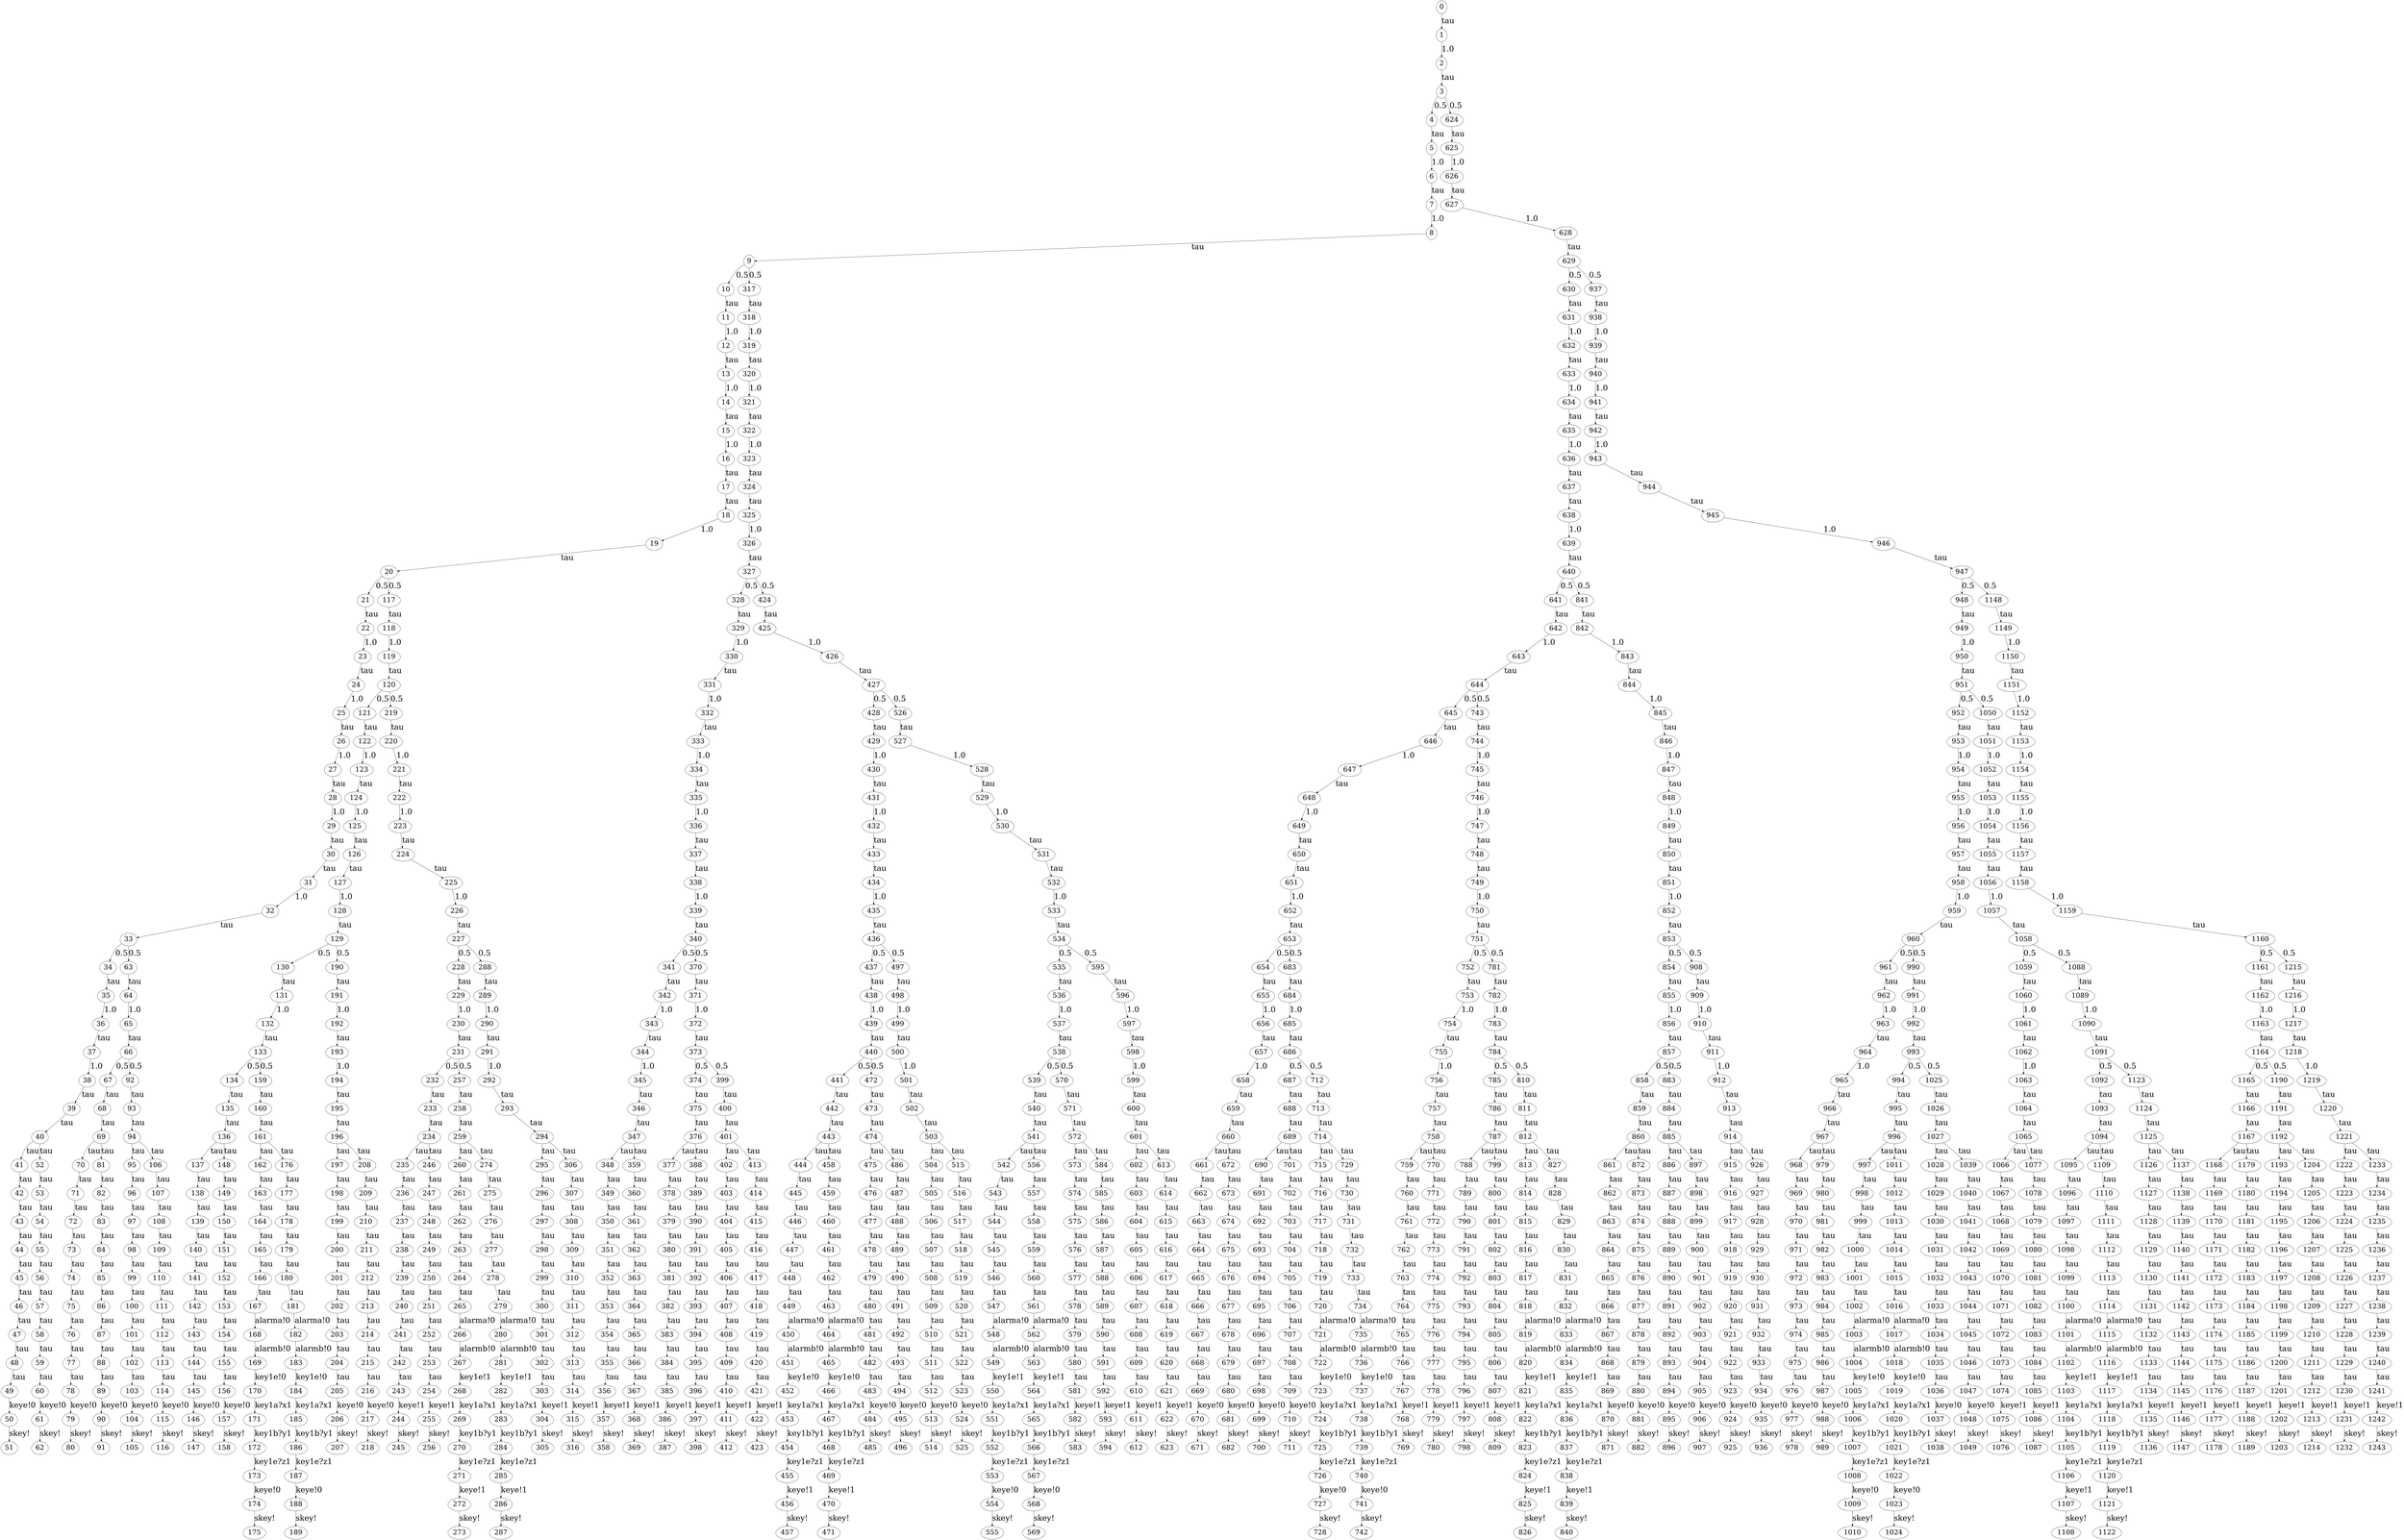 // The qLTS BB84
digraph {
	node [fontsize=35]
	edge [fontsize=40]
	0 -> 1 [label=tau]
	1 -> 2 [label=1.0]
	2 -> 3 [label=tau]
	3 -> 4 [label=0.5]
	4 -> 5 [label=tau]
	5 -> 6 [label=1.0]
	6 -> 7 [label=tau]
	7 -> 8 [label=1.0]
	8 -> 9 [label=tau]
	9 -> 10 [label=0.5]
	10 -> 11 [label=tau]
	11 -> 12 [label=1.0]
	12 -> 13 [label=tau]
	13 -> 14 [label=1.0]
	14 -> 15 [label=tau]
	15 -> 16 [label=1.0]
	16 -> 17 [label=tau]
	17 -> 18 [label=tau]
	18 -> 19 [label=1.0]
	19 -> 20 [label=tau]
	20 -> 21 [label=0.5]
	21 -> 22 [label=tau]
	22 -> 23 [label=1.0]
	23 -> 24 [label=tau]
	24 -> 25 [label=1.0]
	25 -> 26 [label=tau]
	26 -> 27 [label=1.0]
	27 -> 28 [label=tau]
	28 -> 29 [label=1.0]
	29 -> 30 [label=tau]
	30 -> 31 [label=tau]
	31 -> 32 [label=1.0]
	32 -> 33 [label=tau]
	33 -> 34 [label=0.5]
	34 -> 35 [label=tau]
	35 -> 36 [label=1.0]
	36 -> 37 [label=tau]
	37 -> 38 [label=1.0]
	38 -> 39 [label=tau]
	39 -> 40 [label=tau]
	40 -> 41 [label=tau]
	41 -> 42 [label=tau]
	42 -> 43 [label=tau]
	43 -> 44 [label=tau]
	44 -> 45 [label=tau]
	45 -> 46 [label=tau]
	46 -> 47 [label=tau]
	47 -> 48 [label=tau]
	48 -> 49 [label=tau]
	49 -> 50 [label="keye!0"]
	50 -> 51 [label="skey!"]
	40 -> 52 [label=tau]
	52 -> 53 [label=tau]
	53 -> 54 [label=tau]
	54 -> 55 [label=tau]
	55 -> 56 [label=tau]
	56 -> 57 [label=tau]
	57 -> 58 [label=tau]
	58 -> 59 [label=tau]
	59 -> 60 [label=tau]
	60 -> 61 [label="keye!0"]
	61 -> 62 [label="skey!"]
	33 -> 63 [label=0.5]
	63 -> 64 [label=tau]
	64 -> 65 [label=1.0]
	65 -> 66 [label=tau]
	66 -> 67 [label=0.5]
	67 -> 68 [label=tau]
	68 -> 69 [label=tau]
	69 -> 70 [label=tau]
	70 -> 71 [label=tau]
	71 -> 72 [label=tau]
	72 -> 73 [label=tau]
	73 -> 74 [label=tau]
	74 -> 75 [label=tau]
	75 -> 76 [label=tau]
	76 -> 77 [label=tau]
	77 -> 78 [label=tau]
	78 -> 79 [label="keye!0"]
	79 -> 80 [label="skey!"]
	69 -> 81 [label=tau]
	81 -> 82 [label=tau]
	82 -> 83 [label=tau]
	83 -> 84 [label=tau]
	84 -> 85 [label=tau]
	85 -> 86 [label=tau]
	86 -> 87 [label=tau]
	87 -> 88 [label=tau]
	88 -> 89 [label=tau]
	89 -> 90 [label="keye!0"]
	90 -> 91 [label="skey!"]
	66 -> 92 [label=0.5]
	92 -> 93 [label=tau]
	93 -> 94 [label=tau]
	94 -> 95 [label=tau]
	95 -> 96 [label=tau]
	96 -> 97 [label=tau]
	97 -> 98 [label=tau]
	98 -> 99 [label=tau]
	99 -> 100 [label=tau]
	100 -> 101 [label=tau]
	101 -> 102 [label=tau]
	102 -> 103 [label=tau]
	103 -> 104 [label="keye!0"]
	104 -> 105 [label="skey!"]
	94 -> 106 [label=tau]
	106 -> 107 [label=tau]
	107 -> 108 [label=tau]
	108 -> 109 [label=tau]
	109 -> 110 [label=tau]
	110 -> 111 [label=tau]
	111 -> 112 [label=tau]
	112 -> 113 [label=tau]
	113 -> 114 [label=tau]
	114 -> 115 [label="keye!0"]
	115 -> 116 [label="skey!"]
	20 -> 117 [label=0.5]
	117 -> 118 [label=tau]
	118 -> 119 [label=1.0]
	119 -> 120 [label=tau]
	120 -> 121 [label=0.5]
	121 -> 122 [label=tau]
	122 -> 123 [label=1.0]
	123 -> 124 [label=tau]
	124 -> 125 [label=1.0]
	125 -> 126 [label=tau]
	126 -> 127 [label=tau]
	127 -> 128 [label=1.0]
	128 -> 129 [label=tau]
	129 -> 130 [label=0.5]
	130 -> 131 [label=tau]
	131 -> 132 [label=1.0]
	132 -> 133 [label=tau]
	133 -> 134 [label=0.5]
	134 -> 135 [label=tau]
	135 -> 136 [label=tau]
	136 -> 137 [label=tau]
	137 -> 138 [label=tau]
	138 -> 139 [label=tau]
	139 -> 140 [label=tau]
	140 -> 141 [label=tau]
	141 -> 142 [label=tau]
	142 -> 143 [label=tau]
	143 -> 144 [label=tau]
	144 -> 145 [label=tau]
	145 -> 146 [label="keye!0"]
	146 -> 147 [label="skey!"]
	136 -> 148 [label=tau]
	148 -> 149 [label=tau]
	149 -> 150 [label=tau]
	150 -> 151 [label=tau]
	151 -> 152 [label=tau]
	152 -> 153 [label=tau]
	153 -> 154 [label=tau]
	154 -> 155 [label=tau]
	155 -> 156 [label=tau]
	156 -> 157 [label="keye!0"]
	157 -> 158 [label="skey!"]
	133 -> 159 [label=0.5]
	159 -> 160 [label=tau]
	160 -> 161 [label=tau]
	161 -> 162 [label=tau]
	162 -> 163 [label=tau]
	163 -> 164 [label=tau]
	164 -> 165 [label=tau]
	165 -> 166 [label=tau]
	166 -> 167 [label=tau]
	167 -> 168 [label="alarma!0"]
	168 -> 169 [label="alarmb!0"]
	169 -> 170 [label="key1e!0"]
	170 -> 171 [label="key1a?x1"]
	171 -> 172 [label="key1b?y1"]
	172 -> 173 [label="key1e?z1"]
	173 -> 174 [label="keye!0"]
	174 -> 175 [label="skey!"]
	161 -> 176 [label=tau]
	176 -> 177 [label=tau]
	177 -> 178 [label=tau]
	178 -> 179 [label=tau]
	179 -> 180 [label=tau]
	180 -> 181 [label=tau]
	181 -> 182 [label="alarma!0"]
	182 -> 183 [label="alarmb!0"]
	183 -> 184 [label="key1e!0"]
	184 -> 185 [label="key1a?x1"]
	185 -> 186 [label="key1b?y1"]
	186 -> 187 [label="key1e?z1"]
	187 -> 188 [label="keye!0"]
	188 -> 189 [label="skey!"]
	129 -> 190 [label=0.5]
	190 -> 191 [label=tau]
	191 -> 192 [label=1.0]
	192 -> 193 [label=tau]
	193 -> 194 [label=1.0]
	194 -> 195 [label=tau]
	195 -> 196 [label=tau]
	196 -> 197 [label=tau]
	197 -> 198 [label=tau]
	198 -> 199 [label=tau]
	199 -> 200 [label=tau]
	200 -> 201 [label=tau]
	201 -> 202 [label=tau]
	202 -> 203 [label=tau]
	203 -> 204 [label=tau]
	204 -> 205 [label=tau]
	205 -> 206 [label="keye!0"]
	206 -> 207 [label="skey!"]
	196 -> 208 [label=tau]
	208 -> 209 [label=tau]
	209 -> 210 [label=tau]
	210 -> 211 [label=tau]
	211 -> 212 [label=tau]
	212 -> 213 [label=tau]
	213 -> 214 [label=tau]
	214 -> 215 [label=tau]
	215 -> 216 [label=tau]
	216 -> 217 [label="keye!0"]
	217 -> 218 [label="skey!"]
	120 -> 219 [label=0.5]
	219 -> 220 [label=tau]
	220 -> 221 [label=1.0]
	221 -> 222 [label=tau]
	222 -> 223 [label=1.0]
	223 -> 224 [label=tau]
	224 -> 225 [label=tau]
	225 -> 226 [label=1.0]
	226 -> 227 [label=tau]
	227 -> 228 [label=0.5]
	228 -> 229 [label=tau]
	229 -> 230 [label=1.0]
	230 -> 231 [label=tau]
	231 -> 232 [label=0.5]
	232 -> 233 [label=tau]
	233 -> 234 [label=tau]
	234 -> 235 [label=tau]
	235 -> 236 [label=tau]
	236 -> 237 [label=tau]
	237 -> 238 [label=tau]
	238 -> 239 [label=tau]
	239 -> 240 [label=tau]
	240 -> 241 [label=tau]
	241 -> 242 [label=tau]
	242 -> 243 [label=tau]
	243 -> 244 [label="keye!1"]
	244 -> 245 [label="skey!"]
	234 -> 246 [label=tau]
	246 -> 247 [label=tau]
	247 -> 248 [label=tau]
	248 -> 249 [label=tau]
	249 -> 250 [label=tau]
	250 -> 251 [label=tau]
	251 -> 252 [label=tau]
	252 -> 253 [label=tau]
	253 -> 254 [label=tau]
	254 -> 255 [label="keye!1"]
	255 -> 256 [label="skey!"]
	231 -> 257 [label=0.5]
	257 -> 258 [label=tau]
	258 -> 259 [label=tau]
	259 -> 260 [label=tau]
	260 -> 261 [label=tau]
	261 -> 262 [label=tau]
	262 -> 263 [label=tau]
	263 -> 264 [label=tau]
	264 -> 265 [label=tau]
	265 -> 266 [label="alarma!0"]
	266 -> 267 [label="alarmb!0"]
	267 -> 268 [label="key1e!1"]
	268 -> 269 [label="key1a?x1"]
	269 -> 270 [label="key1b?y1"]
	270 -> 271 [label="key1e?z1"]
	271 -> 272 [label="keye!1"]
	272 -> 273 [label="skey!"]
	259 -> 274 [label=tau]
	274 -> 275 [label=tau]
	275 -> 276 [label=tau]
	276 -> 277 [label=tau]
	277 -> 278 [label=tau]
	278 -> 279 [label=tau]
	279 -> 280 [label="alarma!0"]
	280 -> 281 [label="alarmb!0"]
	281 -> 282 [label="key1e!1"]
	282 -> 283 [label="key1a?x1"]
	283 -> 284 [label="key1b?y1"]
	284 -> 285 [label="key1e?z1"]
	285 -> 286 [label="keye!1"]
	286 -> 287 [label="skey!"]
	227 -> 288 [label=0.5]
	288 -> 289 [label=tau]
	289 -> 290 [label=1.0]
	290 -> 291 [label=tau]
	291 -> 292 [label=1.0]
	292 -> 293 [label=tau]
	293 -> 294 [label=tau]
	294 -> 295 [label=tau]
	295 -> 296 [label=tau]
	296 -> 297 [label=tau]
	297 -> 298 [label=tau]
	298 -> 299 [label=tau]
	299 -> 300 [label=tau]
	300 -> 301 [label=tau]
	301 -> 302 [label=tau]
	302 -> 303 [label=tau]
	303 -> 304 [label="keye!1"]
	304 -> 305 [label="skey!"]
	294 -> 306 [label=tau]
	306 -> 307 [label=tau]
	307 -> 308 [label=tau]
	308 -> 309 [label=tau]
	309 -> 310 [label=tau]
	310 -> 311 [label=tau]
	311 -> 312 [label=tau]
	312 -> 313 [label=tau]
	313 -> 314 [label=tau]
	314 -> 315 [label="keye!1"]
	315 -> 316 [label="skey!"]
	9 -> 317 [label=0.5]
	317 -> 318 [label=tau]
	318 -> 319 [label=1.0]
	319 -> 320 [label=tau]
	320 -> 321 [label=1.0]
	321 -> 322 [label=tau]
	322 -> 323 [label=1.0]
	323 -> 324 [label=tau]
	324 -> 325 [label=tau]
	325 -> 326 [label=1.0]
	326 -> 327 [label=tau]
	327 -> 328 [label=0.5]
	328 -> 329 [label=tau]
	329 -> 330 [label=1.0]
	330 -> 331 [label=tau]
	331 -> 332 [label=1.0]
	332 -> 333 [label=tau]
	333 -> 334 [label=1.0]
	334 -> 335 [label=tau]
	335 -> 336 [label=1.0]
	336 -> 337 [label=tau]
	337 -> 338 [label=tau]
	338 -> 339 [label=1.0]
	339 -> 340 [label=tau]
	340 -> 341 [label=0.5]
	341 -> 342 [label=tau]
	342 -> 343 [label=1.0]
	343 -> 344 [label=tau]
	344 -> 345 [label=1.0]
	345 -> 346 [label=tau]
	346 -> 347 [label=tau]
	347 -> 348 [label=tau]
	348 -> 349 [label=tau]
	349 -> 350 [label=tau]
	350 -> 351 [label=tau]
	351 -> 352 [label=tau]
	352 -> 353 [label=tau]
	353 -> 354 [label=tau]
	354 -> 355 [label=tau]
	355 -> 356 [label=tau]
	356 -> 357 [label="keye!1"]
	357 -> 358 [label="skey!"]
	347 -> 359 [label=tau]
	359 -> 360 [label=tau]
	360 -> 361 [label=tau]
	361 -> 362 [label=tau]
	362 -> 363 [label=tau]
	363 -> 364 [label=tau]
	364 -> 365 [label=tau]
	365 -> 366 [label=tau]
	366 -> 367 [label=tau]
	367 -> 368 [label="keye!1"]
	368 -> 369 [label="skey!"]
	340 -> 370 [label=0.5]
	370 -> 371 [label=tau]
	371 -> 372 [label=1.0]
	372 -> 373 [label=tau]
	373 -> 374 [label=0.5]
	374 -> 375 [label=tau]
	375 -> 376 [label=tau]
	376 -> 377 [label=tau]
	377 -> 378 [label=tau]
	378 -> 379 [label=tau]
	379 -> 380 [label=tau]
	380 -> 381 [label=tau]
	381 -> 382 [label=tau]
	382 -> 383 [label=tau]
	383 -> 384 [label=tau]
	384 -> 385 [label=tau]
	385 -> 386 [label="keye!1"]
	386 -> 387 [label="skey!"]
	376 -> 388 [label=tau]
	388 -> 389 [label=tau]
	389 -> 390 [label=tau]
	390 -> 391 [label=tau]
	391 -> 392 [label=tau]
	392 -> 393 [label=tau]
	393 -> 394 [label=tau]
	394 -> 395 [label=tau]
	395 -> 396 [label=tau]
	396 -> 397 [label="keye!1"]
	397 -> 398 [label="skey!"]
	373 -> 399 [label=0.5]
	399 -> 400 [label=tau]
	400 -> 401 [label=tau]
	401 -> 402 [label=tau]
	402 -> 403 [label=tau]
	403 -> 404 [label=tau]
	404 -> 405 [label=tau]
	405 -> 406 [label=tau]
	406 -> 407 [label=tau]
	407 -> 408 [label=tau]
	408 -> 409 [label=tau]
	409 -> 410 [label=tau]
	410 -> 411 [label="keye!1"]
	411 -> 412 [label="skey!"]
	401 -> 413 [label=tau]
	413 -> 414 [label=tau]
	414 -> 415 [label=tau]
	415 -> 416 [label=tau]
	416 -> 417 [label=tau]
	417 -> 418 [label=tau]
	418 -> 419 [label=tau]
	419 -> 420 [label=tau]
	420 -> 421 [label=tau]
	421 -> 422 [label="keye!1"]
	422 -> 423 [label="skey!"]
	327 -> 424 [label=0.5]
	424 -> 425 [label=tau]
	425 -> 426 [label=1.0]
	426 -> 427 [label=tau]
	427 -> 428 [label=0.5]
	428 -> 429 [label=tau]
	429 -> 430 [label=1.0]
	430 -> 431 [label=tau]
	431 -> 432 [label=1.0]
	432 -> 433 [label=tau]
	433 -> 434 [label=tau]
	434 -> 435 [label=1.0]
	435 -> 436 [label=tau]
	436 -> 437 [label=0.5]
	437 -> 438 [label=tau]
	438 -> 439 [label=1.0]
	439 -> 440 [label=tau]
	440 -> 441 [label=0.5]
	441 -> 442 [label=tau]
	442 -> 443 [label=tau]
	443 -> 444 [label=tau]
	444 -> 445 [label=tau]
	445 -> 446 [label=tau]
	446 -> 447 [label=tau]
	447 -> 448 [label=tau]
	448 -> 449 [label=tau]
	449 -> 450 [label="alarma!0"]
	450 -> 451 [label="alarmb!0"]
	451 -> 452 [label="key1e!0"]
	452 -> 453 [label="key1a?x1"]
	453 -> 454 [label="key1b?y1"]
	454 -> 455 [label="key1e?z1"]
	455 -> 456 [label="keye!1"]
	456 -> 457 [label="skey!"]
	443 -> 458 [label=tau]
	458 -> 459 [label=tau]
	459 -> 460 [label=tau]
	460 -> 461 [label=tau]
	461 -> 462 [label=tau]
	462 -> 463 [label=tau]
	463 -> 464 [label="alarma!0"]
	464 -> 465 [label="alarmb!0"]
	465 -> 466 [label="key1e!0"]
	466 -> 467 [label="key1a?x1"]
	467 -> 468 [label="key1b?y1"]
	468 -> 469 [label="key1e?z1"]
	469 -> 470 [label="keye!1"]
	470 -> 471 [label="skey!"]
	440 -> 472 [label=0.5]
	472 -> 473 [label=tau]
	473 -> 474 [label=tau]
	474 -> 475 [label=tau]
	475 -> 476 [label=tau]
	476 -> 477 [label=tau]
	477 -> 478 [label=tau]
	478 -> 479 [label=tau]
	479 -> 480 [label=tau]
	480 -> 481 [label=tau]
	481 -> 482 [label=tau]
	482 -> 483 [label=tau]
	483 -> 484 [label="keye!0"]
	484 -> 485 [label="skey!"]
	474 -> 486 [label=tau]
	486 -> 487 [label=tau]
	487 -> 488 [label=tau]
	488 -> 489 [label=tau]
	489 -> 490 [label=tau]
	490 -> 491 [label=tau]
	491 -> 492 [label=tau]
	492 -> 493 [label=tau]
	493 -> 494 [label=tau]
	494 -> 495 [label="keye!0"]
	495 -> 496 [label="skey!"]
	436 -> 497 [label=0.5]
	497 -> 498 [label=tau]
	498 -> 499 [label=1.0]
	499 -> 500 [label=tau]
	500 -> 501 [label=1.0]
	501 -> 502 [label=tau]
	502 -> 503 [label=tau]
	503 -> 504 [label=tau]
	504 -> 505 [label=tau]
	505 -> 506 [label=tau]
	506 -> 507 [label=tau]
	507 -> 508 [label=tau]
	508 -> 509 [label=tau]
	509 -> 510 [label=tau]
	510 -> 511 [label=tau]
	511 -> 512 [label=tau]
	512 -> 513 [label="keye!0"]
	513 -> 514 [label="skey!"]
	503 -> 515 [label=tau]
	515 -> 516 [label=tau]
	516 -> 517 [label=tau]
	517 -> 518 [label=tau]
	518 -> 519 [label=tau]
	519 -> 520 [label=tau]
	520 -> 521 [label=tau]
	521 -> 522 [label=tau]
	522 -> 523 [label=tau]
	523 -> 524 [label="keye!0"]
	524 -> 525 [label="skey!"]
	427 -> 526 [label=0.5]
	526 -> 527 [label=tau]
	527 -> 528 [label=1.0]
	528 -> 529 [label=tau]
	529 -> 530 [label=1.0]
	530 -> 531 [label=tau]
	531 -> 532 [label=tau]
	532 -> 533 [label=1.0]
	533 -> 534 [label=tau]
	534 -> 535 [label=0.5]
	535 -> 536 [label=tau]
	536 -> 537 [label=1.0]
	537 -> 538 [label=tau]
	538 -> 539 [label=0.5]
	539 -> 540 [label=tau]
	540 -> 541 [label=tau]
	541 -> 542 [label=tau]
	542 -> 543 [label=tau]
	543 -> 544 [label=tau]
	544 -> 545 [label=tau]
	545 -> 546 [label=tau]
	546 -> 547 [label=tau]
	547 -> 548 [label="alarma!0"]
	548 -> 549 [label="alarmb!0"]
	549 -> 550 [label="key1e!1"]
	550 -> 551 [label="key1a?x1"]
	551 -> 552 [label="key1b?y1"]
	552 -> 553 [label="key1e?z1"]
	553 -> 554 [label="keye!0"]
	554 -> 555 [label="skey!"]
	541 -> 556 [label=tau]
	556 -> 557 [label=tau]
	557 -> 558 [label=tau]
	558 -> 559 [label=tau]
	559 -> 560 [label=tau]
	560 -> 561 [label=tau]
	561 -> 562 [label="alarma!0"]
	562 -> 563 [label="alarmb!0"]
	563 -> 564 [label="key1e!1"]
	564 -> 565 [label="key1a?x1"]
	565 -> 566 [label="key1b?y1"]
	566 -> 567 [label="key1e?z1"]
	567 -> 568 [label="keye!0"]
	568 -> 569 [label="skey!"]
	538 -> 570 [label=0.5]
	570 -> 571 [label=tau]
	571 -> 572 [label=tau]
	572 -> 573 [label=tau]
	573 -> 574 [label=tau]
	574 -> 575 [label=tau]
	575 -> 576 [label=tau]
	576 -> 577 [label=tau]
	577 -> 578 [label=tau]
	578 -> 579 [label=tau]
	579 -> 580 [label=tau]
	580 -> 581 [label=tau]
	581 -> 582 [label="keye!1"]
	582 -> 583 [label="skey!"]
	572 -> 584 [label=tau]
	584 -> 585 [label=tau]
	585 -> 586 [label=tau]
	586 -> 587 [label=tau]
	587 -> 588 [label=tau]
	588 -> 589 [label=tau]
	589 -> 590 [label=tau]
	590 -> 591 [label=tau]
	591 -> 592 [label=tau]
	592 -> 593 [label="keye!1"]
	593 -> 594 [label="skey!"]
	534 -> 595 [label=0.5]
	595 -> 596 [label=tau]
	596 -> 597 [label=1.0]
	597 -> 598 [label=tau]
	598 -> 599 [label=1.0]
	599 -> 600 [label=tau]
	600 -> 601 [label=tau]
	601 -> 602 [label=tau]
	602 -> 603 [label=tau]
	603 -> 604 [label=tau]
	604 -> 605 [label=tau]
	605 -> 606 [label=tau]
	606 -> 607 [label=tau]
	607 -> 608 [label=tau]
	608 -> 609 [label=tau]
	609 -> 610 [label=tau]
	610 -> 611 [label="keye!1"]
	611 -> 612 [label="skey!"]
	601 -> 613 [label=tau]
	613 -> 614 [label=tau]
	614 -> 615 [label=tau]
	615 -> 616 [label=tau]
	616 -> 617 [label=tau]
	617 -> 618 [label=tau]
	618 -> 619 [label=tau]
	619 -> 620 [label=tau]
	620 -> 621 [label=tau]
	621 -> 622 [label="keye!1"]
	622 -> 623 [label="skey!"]
	3 -> 624 [label=0.5]
	624 -> 625 [label=tau]
	625 -> 626 [label=1.0]
	626 -> 627 [label=tau]
	627 -> 628 [label=1.0]
	628 -> 629 [label=tau]
	629 -> 630 [label=0.5]
	630 -> 631 [label=tau]
	631 -> 632 [label=1.0]
	632 -> 633 [label=tau]
	633 -> 634 [label=1.0]
	634 -> 635 [label=tau]
	635 -> 636 [label=1.0]
	636 -> 637 [label=tau]
	637 -> 638 [label=tau]
	638 -> 639 [label=1.0]
	639 -> 640 [label=tau]
	640 -> 641 [label=0.5]
	641 -> 642 [label=tau]
	642 -> 643 [label=1.0]
	643 -> 644 [label=tau]
	644 -> 645 [label=0.5]
	645 -> 646 [label=tau]
	646 -> 647 [label=1.0]
	647 -> 648 [label=tau]
	648 -> 649 [label=1.0]
	649 -> 650 [label=tau]
	650 -> 651 [label=tau]
	651 -> 652 [label=1.0]
	652 -> 653 [label=tau]
	653 -> 654 [label=0.5]
	654 -> 655 [label=tau]
	655 -> 656 [label=1.0]
	656 -> 657 [label=tau]
	657 -> 658 [label=1.0]
	658 -> 659 [label=tau]
	659 -> 660 [label=tau]
	660 -> 661 [label=tau]
	661 -> 662 [label=tau]
	662 -> 663 [label=tau]
	663 -> 664 [label=tau]
	664 -> 665 [label=tau]
	665 -> 666 [label=tau]
	666 -> 667 [label=tau]
	667 -> 668 [label=tau]
	668 -> 669 [label=tau]
	669 -> 670 [label="keye!0"]
	670 -> 671 [label="skey!"]
	660 -> 672 [label=tau]
	672 -> 673 [label=tau]
	673 -> 674 [label=tau]
	674 -> 675 [label=tau]
	675 -> 676 [label=tau]
	676 -> 677 [label=tau]
	677 -> 678 [label=tau]
	678 -> 679 [label=tau]
	679 -> 680 [label=tau]
	680 -> 681 [label="keye!0"]
	681 -> 682 [label="skey!"]
	653 -> 683 [label=0.5]
	683 -> 684 [label=tau]
	684 -> 685 [label=1.0]
	685 -> 686 [label=tau]
	686 -> 687 [label=0.5]
	687 -> 688 [label=tau]
	688 -> 689 [label=tau]
	689 -> 690 [label=tau]
	690 -> 691 [label=tau]
	691 -> 692 [label=tau]
	692 -> 693 [label=tau]
	693 -> 694 [label=tau]
	694 -> 695 [label=tau]
	695 -> 696 [label=tau]
	696 -> 697 [label=tau]
	697 -> 698 [label=tau]
	698 -> 699 [label="keye!0"]
	699 -> 700 [label="skey!"]
	689 -> 701 [label=tau]
	701 -> 702 [label=tau]
	702 -> 703 [label=tau]
	703 -> 704 [label=tau]
	704 -> 705 [label=tau]
	705 -> 706 [label=tau]
	706 -> 707 [label=tau]
	707 -> 708 [label=tau]
	708 -> 709 [label=tau]
	709 -> 710 [label="keye!0"]
	710 -> 711 [label="skey!"]
	686 -> 712 [label=0.5]
	712 -> 713 [label=tau]
	713 -> 714 [label=tau]
	714 -> 715 [label=tau]
	715 -> 716 [label=tau]
	716 -> 717 [label=tau]
	717 -> 718 [label=tau]
	718 -> 719 [label=tau]
	719 -> 720 [label=tau]
	720 -> 721 [label="alarma!0"]
	721 -> 722 [label="alarmb!0"]
	722 -> 723 [label="key1e!0"]
	723 -> 724 [label="key1a?x1"]
	724 -> 725 [label="key1b?y1"]
	725 -> 726 [label="key1e?z1"]
	726 -> 727 [label="keye!0"]
	727 -> 728 [label="skey!"]
	714 -> 729 [label=tau]
	729 -> 730 [label=tau]
	730 -> 731 [label=tau]
	731 -> 732 [label=tau]
	732 -> 733 [label=tau]
	733 -> 734 [label=tau]
	734 -> 735 [label="alarma!0"]
	735 -> 736 [label="alarmb!0"]
	736 -> 737 [label="key1e!0"]
	737 -> 738 [label="key1a?x1"]
	738 -> 739 [label="key1b?y1"]
	739 -> 740 [label="key1e?z1"]
	740 -> 741 [label="keye!0"]
	741 -> 742 [label="skey!"]
	644 -> 743 [label=0.5]
	743 -> 744 [label=tau]
	744 -> 745 [label=1.0]
	745 -> 746 [label=tau]
	746 -> 747 [label=1.0]
	747 -> 748 [label=tau]
	748 -> 749 [label=tau]
	749 -> 750 [label=1.0]
	750 -> 751 [label=tau]
	751 -> 752 [label=0.5]
	752 -> 753 [label=tau]
	753 -> 754 [label=1.0]
	754 -> 755 [label=tau]
	755 -> 756 [label=1.0]
	756 -> 757 [label=tau]
	757 -> 758 [label=tau]
	758 -> 759 [label=tau]
	759 -> 760 [label=tau]
	760 -> 761 [label=tau]
	761 -> 762 [label=tau]
	762 -> 763 [label=tau]
	763 -> 764 [label=tau]
	764 -> 765 [label=tau]
	765 -> 766 [label=tau]
	766 -> 767 [label=tau]
	767 -> 768 [label="keye!1"]
	768 -> 769 [label="skey!"]
	758 -> 770 [label=tau]
	770 -> 771 [label=tau]
	771 -> 772 [label=tau]
	772 -> 773 [label=tau]
	773 -> 774 [label=tau]
	774 -> 775 [label=tau]
	775 -> 776 [label=tau]
	776 -> 777 [label=tau]
	777 -> 778 [label=tau]
	778 -> 779 [label="keye!1"]
	779 -> 780 [label="skey!"]
	751 -> 781 [label=0.5]
	781 -> 782 [label=tau]
	782 -> 783 [label=1.0]
	783 -> 784 [label=tau]
	784 -> 785 [label=0.5]
	785 -> 786 [label=tau]
	786 -> 787 [label=tau]
	787 -> 788 [label=tau]
	788 -> 789 [label=tau]
	789 -> 790 [label=tau]
	790 -> 791 [label=tau]
	791 -> 792 [label=tau]
	792 -> 793 [label=tau]
	793 -> 794 [label=tau]
	794 -> 795 [label=tau]
	795 -> 796 [label=tau]
	796 -> 797 [label="keye!1"]
	797 -> 798 [label="skey!"]
	787 -> 799 [label=tau]
	799 -> 800 [label=tau]
	800 -> 801 [label=tau]
	801 -> 802 [label=tau]
	802 -> 803 [label=tau]
	803 -> 804 [label=tau]
	804 -> 805 [label=tau]
	805 -> 806 [label=tau]
	806 -> 807 [label=tau]
	807 -> 808 [label="keye!1"]
	808 -> 809 [label="skey!"]
	784 -> 810 [label=0.5]
	810 -> 811 [label=tau]
	811 -> 812 [label=tau]
	812 -> 813 [label=tau]
	813 -> 814 [label=tau]
	814 -> 815 [label=tau]
	815 -> 816 [label=tau]
	816 -> 817 [label=tau]
	817 -> 818 [label=tau]
	818 -> 819 [label="alarma!0"]
	819 -> 820 [label="alarmb!0"]
	820 -> 821 [label="key1e!1"]
	821 -> 822 [label="key1a?x1"]
	822 -> 823 [label="key1b?y1"]
	823 -> 824 [label="key1e?z1"]
	824 -> 825 [label="keye!1"]
	825 -> 826 [label="skey!"]
	812 -> 827 [label=tau]
	827 -> 828 [label=tau]
	828 -> 829 [label=tau]
	829 -> 830 [label=tau]
	830 -> 831 [label=tau]
	831 -> 832 [label=tau]
	832 -> 833 [label="alarma!0"]
	833 -> 834 [label="alarmb!0"]
	834 -> 835 [label="key1e!1"]
	835 -> 836 [label="key1a?x1"]
	836 -> 837 [label="key1b?y1"]
	837 -> 838 [label="key1e?z1"]
	838 -> 839 [label="keye!1"]
	839 -> 840 [label="skey!"]
	640 -> 841 [label=0.5]
	841 -> 842 [label=tau]
	842 -> 843 [label=1.0]
	843 -> 844 [label=tau]
	844 -> 845 [label=1.0]
	845 -> 846 [label=tau]
	846 -> 847 [label=1.0]
	847 -> 848 [label=tau]
	848 -> 849 [label=1.0]
	849 -> 850 [label=tau]
	850 -> 851 [label=tau]
	851 -> 852 [label=1.0]
	852 -> 853 [label=tau]
	853 -> 854 [label=0.5]
	854 -> 855 [label=tau]
	855 -> 856 [label=1.0]
	856 -> 857 [label=tau]
	857 -> 858 [label=0.5]
	858 -> 859 [label=tau]
	859 -> 860 [label=tau]
	860 -> 861 [label=tau]
	861 -> 862 [label=tau]
	862 -> 863 [label=tau]
	863 -> 864 [label=tau]
	864 -> 865 [label=tau]
	865 -> 866 [label=tau]
	866 -> 867 [label=tau]
	867 -> 868 [label=tau]
	868 -> 869 [label=tau]
	869 -> 870 [label="keye!0"]
	870 -> 871 [label="skey!"]
	860 -> 872 [label=tau]
	872 -> 873 [label=tau]
	873 -> 874 [label=tau]
	874 -> 875 [label=tau]
	875 -> 876 [label=tau]
	876 -> 877 [label=tau]
	877 -> 878 [label=tau]
	878 -> 879 [label=tau]
	879 -> 880 [label=tau]
	880 -> 881 [label="keye!0"]
	881 -> 882 [label="skey!"]
	857 -> 883 [label=0.5]
	883 -> 884 [label=tau]
	884 -> 885 [label=tau]
	885 -> 886 [label=tau]
	886 -> 887 [label=tau]
	887 -> 888 [label=tau]
	888 -> 889 [label=tau]
	889 -> 890 [label=tau]
	890 -> 891 [label=tau]
	891 -> 892 [label=tau]
	892 -> 893 [label=tau]
	893 -> 894 [label=tau]
	894 -> 895 [label="keye!0"]
	895 -> 896 [label="skey!"]
	885 -> 897 [label=tau]
	897 -> 898 [label=tau]
	898 -> 899 [label=tau]
	899 -> 900 [label=tau]
	900 -> 901 [label=tau]
	901 -> 902 [label=tau]
	902 -> 903 [label=tau]
	903 -> 904 [label=tau]
	904 -> 905 [label=tau]
	905 -> 906 [label="keye!0"]
	906 -> 907 [label="skey!"]
	853 -> 908 [label=0.5]
	908 -> 909 [label=tau]
	909 -> 910 [label=1.0]
	910 -> 911 [label=tau]
	911 -> 912 [label=1.0]
	912 -> 913 [label=tau]
	913 -> 914 [label=tau]
	914 -> 915 [label=tau]
	915 -> 916 [label=tau]
	916 -> 917 [label=tau]
	917 -> 918 [label=tau]
	918 -> 919 [label=tau]
	919 -> 920 [label=tau]
	920 -> 921 [label=tau]
	921 -> 922 [label=tau]
	922 -> 923 [label=tau]
	923 -> 924 [label="keye!0"]
	924 -> 925 [label="skey!"]
	914 -> 926 [label=tau]
	926 -> 927 [label=tau]
	927 -> 928 [label=tau]
	928 -> 929 [label=tau]
	929 -> 930 [label=tau]
	930 -> 931 [label=tau]
	931 -> 932 [label=tau]
	932 -> 933 [label=tau]
	933 -> 934 [label=tau]
	934 -> 935 [label="keye!0"]
	935 -> 936 [label="skey!"]
	629 -> 937 [label=0.5]
	937 -> 938 [label=tau]
	938 -> 939 [label=1.0]
	939 -> 940 [label=tau]
	940 -> 941 [label=1.0]
	941 -> 942 [label=tau]
	942 -> 943 [label=1.0]
	943 -> 944 [label=tau]
	944 -> 945 [label=tau]
	945 -> 946 [label=1.0]
	946 -> 947 [label=tau]
	947 -> 948 [label=0.5]
	948 -> 949 [label=tau]
	949 -> 950 [label=1.0]
	950 -> 951 [label=tau]
	951 -> 952 [label=0.5]
	952 -> 953 [label=tau]
	953 -> 954 [label=1.0]
	954 -> 955 [label=tau]
	955 -> 956 [label=1.0]
	956 -> 957 [label=tau]
	957 -> 958 [label=tau]
	958 -> 959 [label=1.0]
	959 -> 960 [label=tau]
	960 -> 961 [label=0.5]
	961 -> 962 [label=tau]
	962 -> 963 [label=1.0]
	963 -> 964 [label=tau]
	964 -> 965 [label=1.0]
	965 -> 966 [label=tau]
	966 -> 967 [label=tau]
	967 -> 968 [label=tau]
	968 -> 969 [label=tau]
	969 -> 970 [label=tau]
	970 -> 971 [label=tau]
	971 -> 972 [label=tau]
	972 -> 973 [label=tau]
	973 -> 974 [label=tau]
	974 -> 975 [label=tau]
	975 -> 976 [label=tau]
	976 -> 977 [label="keye!0"]
	977 -> 978 [label="skey!"]
	967 -> 979 [label=tau]
	979 -> 980 [label=tau]
	980 -> 981 [label=tau]
	981 -> 982 [label=tau]
	982 -> 983 [label=tau]
	983 -> 984 [label=tau]
	984 -> 985 [label=tau]
	985 -> 986 [label=tau]
	986 -> 987 [label=tau]
	987 -> 988 [label="keye!0"]
	988 -> 989 [label="skey!"]
	960 -> 990 [label=0.5]
	990 -> 991 [label=tau]
	991 -> 992 [label=1.0]
	992 -> 993 [label=tau]
	993 -> 994 [label=0.5]
	994 -> 995 [label=tau]
	995 -> 996 [label=tau]
	996 -> 997 [label=tau]
	997 -> 998 [label=tau]
	998 -> 999 [label=tau]
	999 -> 1000 [label=tau]
	1000 -> 1001 [label=tau]
	1001 -> 1002 [label=tau]
	1002 -> 1003 [label="alarma!0"]
	1003 -> 1004 [label="alarmb!0"]
	1004 -> 1005 [label="key1e!0"]
	1005 -> 1006 [label="key1a?x1"]
	1006 -> 1007 [label="key1b?y1"]
	1007 -> 1008 [label="key1e?z1"]
	1008 -> 1009 [label="keye!0"]
	1009 -> 1010 [label="skey!"]
	996 -> 1011 [label=tau]
	1011 -> 1012 [label=tau]
	1012 -> 1013 [label=tau]
	1013 -> 1014 [label=tau]
	1014 -> 1015 [label=tau]
	1015 -> 1016 [label=tau]
	1016 -> 1017 [label="alarma!0"]
	1017 -> 1018 [label="alarmb!0"]
	1018 -> 1019 [label="key1e!0"]
	1019 -> 1020 [label="key1a?x1"]
	1020 -> 1021 [label="key1b?y1"]
	1021 -> 1022 [label="key1e?z1"]
	1022 -> 1023 [label="keye!0"]
	1023 -> 1024 [label="skey!"]
	993 -> 1025 [label=0.5]
	1025 -> 1026 [label=tau]
	1026 -> 1027 [label=tau]
	1027 -> 1028 [label=tau]
	1028 -> 1029 [label=tau]
	1029 -> 1030 [label=tau]
	1030 -> 1031 [label=tau]
	1031 -> 1032 [label=tau]
	1032 -> 1033 [label=tau]
	1033 -> 1034 [label=tau]
	1034 -> 1035 [label=tau]
	1035 -> 1036 [label=tau]
	1036 -> 1037 [label="keye!0"]
	1037 -> 1038 [label="skey!"]
	1027 -> 1039 [label=tau]
	1039 -> 1040 [label=tau]
	1040 -> 1041 [label=tau]
	1041 -> 1042 [label=tau]
	1042 -> 1043 [label=tau]
	1043 -> 1044 [label=tau]
	1044 -> 1045 [label=tau]
	1045 -> 1046 [label=tau]
	1046 -> 1047 [label=tau]
	1047 -> 1048 [label="keye!0"]
	1048 -> 1049 [label="skey!"]
	951 -> 1050 [label=0.5]
	1050 -> 1051 [label=tau]
	1051 -> 1052 [label=1.0]
	1052 -> 1053 [label=tau]
	1053 -> 1054 [label=1.0]
	1054 -> 1055 [label=tau]
	1055 -> 1056 [label=tau]
	1056 -> 1057 [label=1.0]
	1057 -> 1058 [label=tau]
	1058 -> 1059 [label=0.5]
	1059 -> 1060 [label=tau]
	1060 -> 1061 [label=1.0]
	1061 -> 1062 [label=tau]
	1062 -> 1063 [label=1.0]
	1063 -> 1064 [label=tau]
	1064 -> 1065 [label=tau]
	1065 -> 1066 [label=tau]
	1066 -> 1067 [label=tau]
	1067 -> 1068 [label=tau]
	1068 -> 1069 [label=tau]
	1069 -> 1070 [label=tau]
	1070 -> 1071 [label=tau]
	1071 -> 1072 [label=tau]
	1072 -> 1073 [label=tau]
	1073 -> 1074 [label=tau]
	1074 -> 1075 [label="keye!1"]
	1075 -> 1076 [label="skey!"]
	1065 -> 1077 [label=tau]
	1077 -> 1078 [label=tau]
	1078 -> 1079 [label=tau]
	1079 -> 1080 [label=tau]
	1080 -> 1081 [label=tau]
	1081 -> 1082 [label=tau]
	1082 -> 1083 [label=tau]
	1083 -> 1084 [label=tau]
	1084 -> 1085 [label=tau]
	1085 -> 1086 [label="keye!1"]
	1086 -> 1087 [label="skey!"]
	1058 -> 1088 [label=0.5]
	1088 -> 1089 [label=tau]
	1089 -> 1090 [label=1.0]
	1090 -> 1091 [label=tau]
	1091 -> 1092 [label=0.5]
	1092 -> 1093 [label=tau]
	1093 -> 1094 [label=tau]
	1094 -> 1095 [label=tau]
	1095 -> 1096 [label=tau]
	1096 -> 1097 [label=tau]
	1097 -> 1098 [label=tau]
	1098 -> 1099 [label=tau]
	1099 -> 1100 [label=tau]
	1100 -> 1101 [label="alarma!0"]
	1101 -> 1102 [label="alarmb!0"]
	1102 -> 1103 [label="key1e!1"]
	1103 -> 1104 [label="key1a?x1"]
	1104 -> 1105 [label="key1b?y1"]
	1105 -> 1106 [label="key1e?z1"]
	1106 -> 1107 [label="keye!1"]
	1107 -> 1108 [label="skey!"]
	1094 -> 1109 [label=tau]
	1109 -> 1110 [label=tau]
	1110 -> 1111 [label=tau]
	1111 -> 1112 [label=tau]
	1112 -> 1113 [label=tau]
	1113 -> 1114 [label=tau]
	1114 -> 1115 [label="alarma!0"]
	1115 -> 1116 [label="alarmb!0"]
	1116 -> 1117 [label="key1e!1"]
	1117 -> 1118 [label="key1a?x1"]
	1118 -> 1119 [label="key1b?y1"]
	1119 -> 1120 [label="key1e?z1"]
	1120 -> 1121 [label="keye!1"]
	1121 -> 1122 [label="skey!"]
	1091 -> 1123 [label=0.5]
	1123 -> 1124 [label=tau]
	1124 -> 1125 [label=tau]
	1125 -> 1126 [label=tau]
	1126 -> 1127 [label=tau]
	1127 -> 1128 [label=tau]
	1128 -> 1129 [label=tau]
	1129 -> 1130 [label=tau]
	1130 -> 1131 [label=tau]
	1131 -> 1132 [label=tau]
	1132 -> 1133 [label=tau]
	1133 -> 1134 [label=tau]
	1134 -> 1135 [label="keye!1"]
	1135 -> 1136 [label="skey!"]
	1125 -> 1137 [label=tau]
	1137 -> 1138 [label=tau]
	1138 -> 1139 [label=tau]
	1139 -> 1140 [label=tau]
	1140 -> 1141 [label=tau]
	1141 -> 1142 [label=tau]
	1142 -> 1143 [label=tau]
	1143 -> 1144 [label=tau]
	1144 -> 1145 [label=tau]
	1145 -> 1146 [label="keye!1"]
	1146 -> 1147 [label="skey!"]
	947 -> 1148 [label=0.5]
	1148 -> 1149 [label=tau]
	1149 -> 1150 [label=1.0]
	1150 -> 1151 [label=tau]
	1151 -> 1152 [label=1.0]
	1152 -> 1153 [label=tau]
	1153 -> 1154 [label=1.0]
	1154 -> 1155 [label=tau]
	1155 -> 1156 [label=1.0]
	1156 -> 1157 [label=tau]
	1157 -> 1158 [label=tau]
	1158 -> 1159 [label=1.0]
	1159 -> 1160 [label=tau]
	1160 -> 1161 [label=0.5]
	1161 -> 1162 [label=tau]
	1162 -> 1163 [label=1.0]
	1163 -> 1164 [label=tau]
	1164 -> 1165 [label=0.5]
	1165 -> 1166 [label=tau]
	1166 -> 1167 [label=tau]
	1167 -> 1168 [label=tau]
	1168 -> 1169 [label=tau]
	1169 -> 1170 [label=tau]
	1170 -> 1171 [label=tau]
	1171 -> 1172 [label=tau]
	1172 -> 1173 [label=tau]
	1173 -> 1174 [label=tau]
	1174 -> 1175 [label=tau]
	1175 -> 1176 [label=tau]
	1176 -> 1177 [label="keye!1"]
	1177 -> 1178 [label="skey!"]
	1167 -> 1179 [label=tau]
	1179 -> 1180 [label=tau]
	1180 -> 1181 [label=tau]
	1181 -> 1182 [label=tau]
	1182 -> 1183 [label=tau]
	1183 -> 1184 [label=tau]
	1184 -> 1185 [label=tau]
	1185 -> 1186 [label=tau]
	1186 -> 1187 [label=tau]
	1187 -> 1188 [label="keye!1"]
	1188 -> 1189 [label="skey!"]
	1164 -> 1190 [label=0.5]
	1190 -> 1191 [label=tau]
	1191 -> 1192 [label=tau]
	1192 -> 1193 [label=tau]
	1193 -> 1194 [label=tau]
	1194 -> 1195 [label=tau]
	1195 -> 1196 [label=tau]
	1196 -> 1197 [label=tau]
	1197 -> 1198 [label=tau]
	1198 -> 1199 [label=tau]
	1199 -> 1200 [label=tau]
	1200 -> 1201 [label=tau]
	1201 -> 1202 [label="keye!1"]
	1202 -> 1203 [label="skey!"]
	1192 -> 1204 [label=tau]
	1204 -> 1205 [label=tau]
	1205 -> 1206 [label=tau]
	1206 -> 1207 [label=tau]
	1207 -> 1208 [label=tau]
	1208 -> 1209 [label=tau]
	1209 -> 1210 [label=tau]
	1210 -> 1211 [label=tau]
	1211 -> 1212 [label=tau]
	1212 -> 1213 [label="keye!1"]
	1213 -> 1214 [label="skey!"]
	1160 -> 1215 [label=0.5]
	1215 -> 1216 [label=tau]
	1216 -> 1217 [label=1.0]
	1217 -> 1218 [label=tau]
	1218 -> 1219 [label=1.0]
	1219 -> 1220 [label=tau]
	1220 -> 1221 [label=tau]
	1221 -> 1222 [label=tau]
	1222 -> 1223 [label=tau]
	1223 -> 1224 [label=tau]
	1224 -> 1225 [label=tau]
	1225 -> 1226 [label=tau]
	1226 -> 1227 [label=tau]
	1227 -> 1228 [label=tau]
	1228 -> 1229 [label=tau]
	1229 -> 1230 [label=tau]
	1230 -> 1231 [label="keye!1"]
	1231 -> 1232 [label="skey!"]
	1221 -> 1233 [label=tau]
	1233 -> 1234 [label=tau]
	1234 -> 1235 [label=tau]
	1235 -> 1236 [label=tau]
	1236 -> 1237 [label=tau]
	1237 -> 1238 [label=tau]
	1238 -> 1239 [label=tau]
	1239 -> 1240 [label=tau]
	1240 -> 1241 [label=tau]
	1241 -> 1242 [label="keye!1"]
	1242 -> 1243 [label="skey!"]
}
